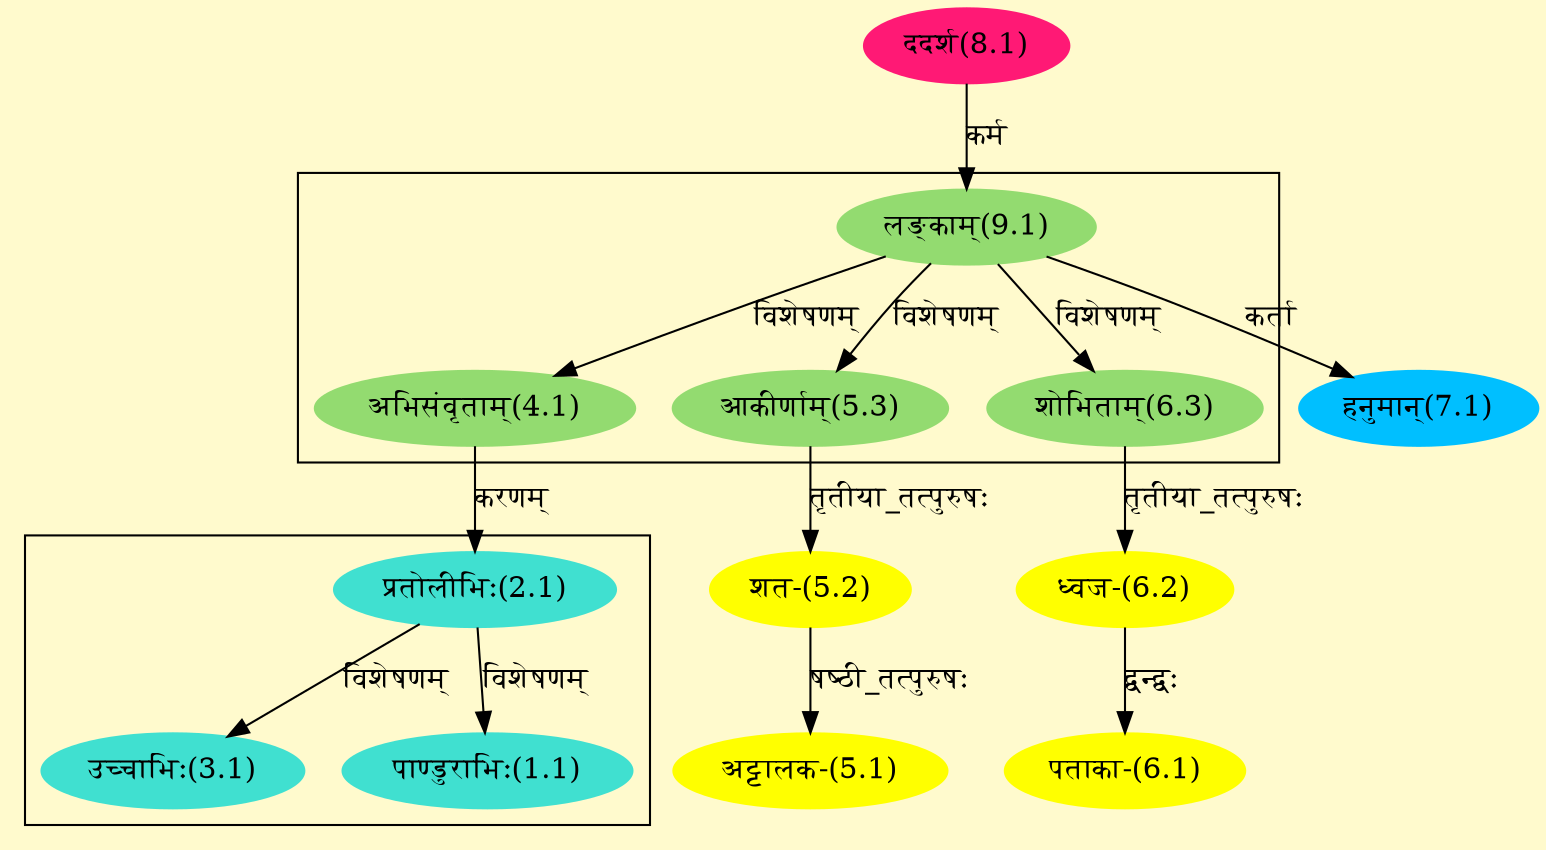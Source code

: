 digraph G{
rankdir=BT;
 compound=true;
 bgcolor="lemonchiffon1";

subgraph cluster_1{
Node1_1 [style=filled, color="#40E0D0" label = "पाण्डुराभिः(1.1)"]
Node2_1 [style=filled, color="#40E0D0" label = "प्रतोलीभिः(2.1)"]
Node3_1 [style=filled, color="#40E0D0" label = "उच्चाभिः(3.1)"]

}

subgraph cluster_2{
Node4_1 [style=filled, color="#93DB70" label = "अभिसंवृताम्(4.1)"]
Node9_1 [style=filled, color="#93DB70" label = "लङ्काम्(9.1)"]
Node5_3 [style=filled, color="#93DB70" label = "आकीर्णाम्(5.3)"]
Node6_3 [style=filled, color="#93DB70" label = "शोभिताम्(6.3)"]

}
Node2_1 [style=filled, color="#40E0D0" label = "प्रतोलीभिः(2.1)"]
Node4_1 [style=filled, color="#93DB70" label = "अभिसंवृताम्(4.1)"]
Node5_1 [style=filled, color="#FFFF00" label = "अट्टालक-(5.1)"]
Node5_2 [style=filled, color="#FFFF00" label = "शत-(5.2)"]
Node5_3 [style=filled, color="#93DB70" label = "आकीर्णाम्(5.3)"]
Node6_1 [style=filled, color="#FFFF00" label = "पताका-(6.1)"]
Node6_2 [style=filled, color="#FFFF00" label = "ध्वज-(6.2)"]
Node6_3 [style=filled, color="#93DB70" label = "शोभिताम्(6.3)"]
Node7_1 [style=filled, color="#00BFFF" label = "हनुमान्(7.1)"]
Node9_1 [style=filled, color="#93DB70" label = "लङ्काम्(9.1)"]
Node8_1 [style=filled, color="#FF1975" label = "ददर्श(8.1)"]
/* Start of Relations section */

Node1_1 -> Node2_1 [  label="विशेषणम्"  dir="back" ]
Node2_1 -> Node4_1 [  label="करणम्"  dir="back" ]
Node3_1 -> Node2_1 [  label="विशेषणम्"  dir="back" ]
Node4_1 -> Node9_1 [  label="विशेषणम्"  dir="back" ]
Node5_1 -> Node5_2 [  label="षष्ठी_तत्पुरुषः"  dir="back" ]
Node5_2 -> Node5_3 [  label="तृतीया_तत्पुरुषः"  dir="back" ]
Node5_3 -> Node9_1 [  label="विशेषणम्"  dir="back" ]
Node6_1 -> Node6_2 [  label="द्वन्द्वः"  dir="back" ]
Node6_2 -> Node6_3 [  label="तृतीया_तत्पुरुषः"  dir="back" ]
Node6_3 -> Node9_1 [  label="विशेषणम्"  dir="back" ]
Node7_1 -> Node9_1 [  label="कर्ता"  dir="back" ]
Node9_1 -> Node8_1 [  label="कर्म"  dir="back" ]
}
